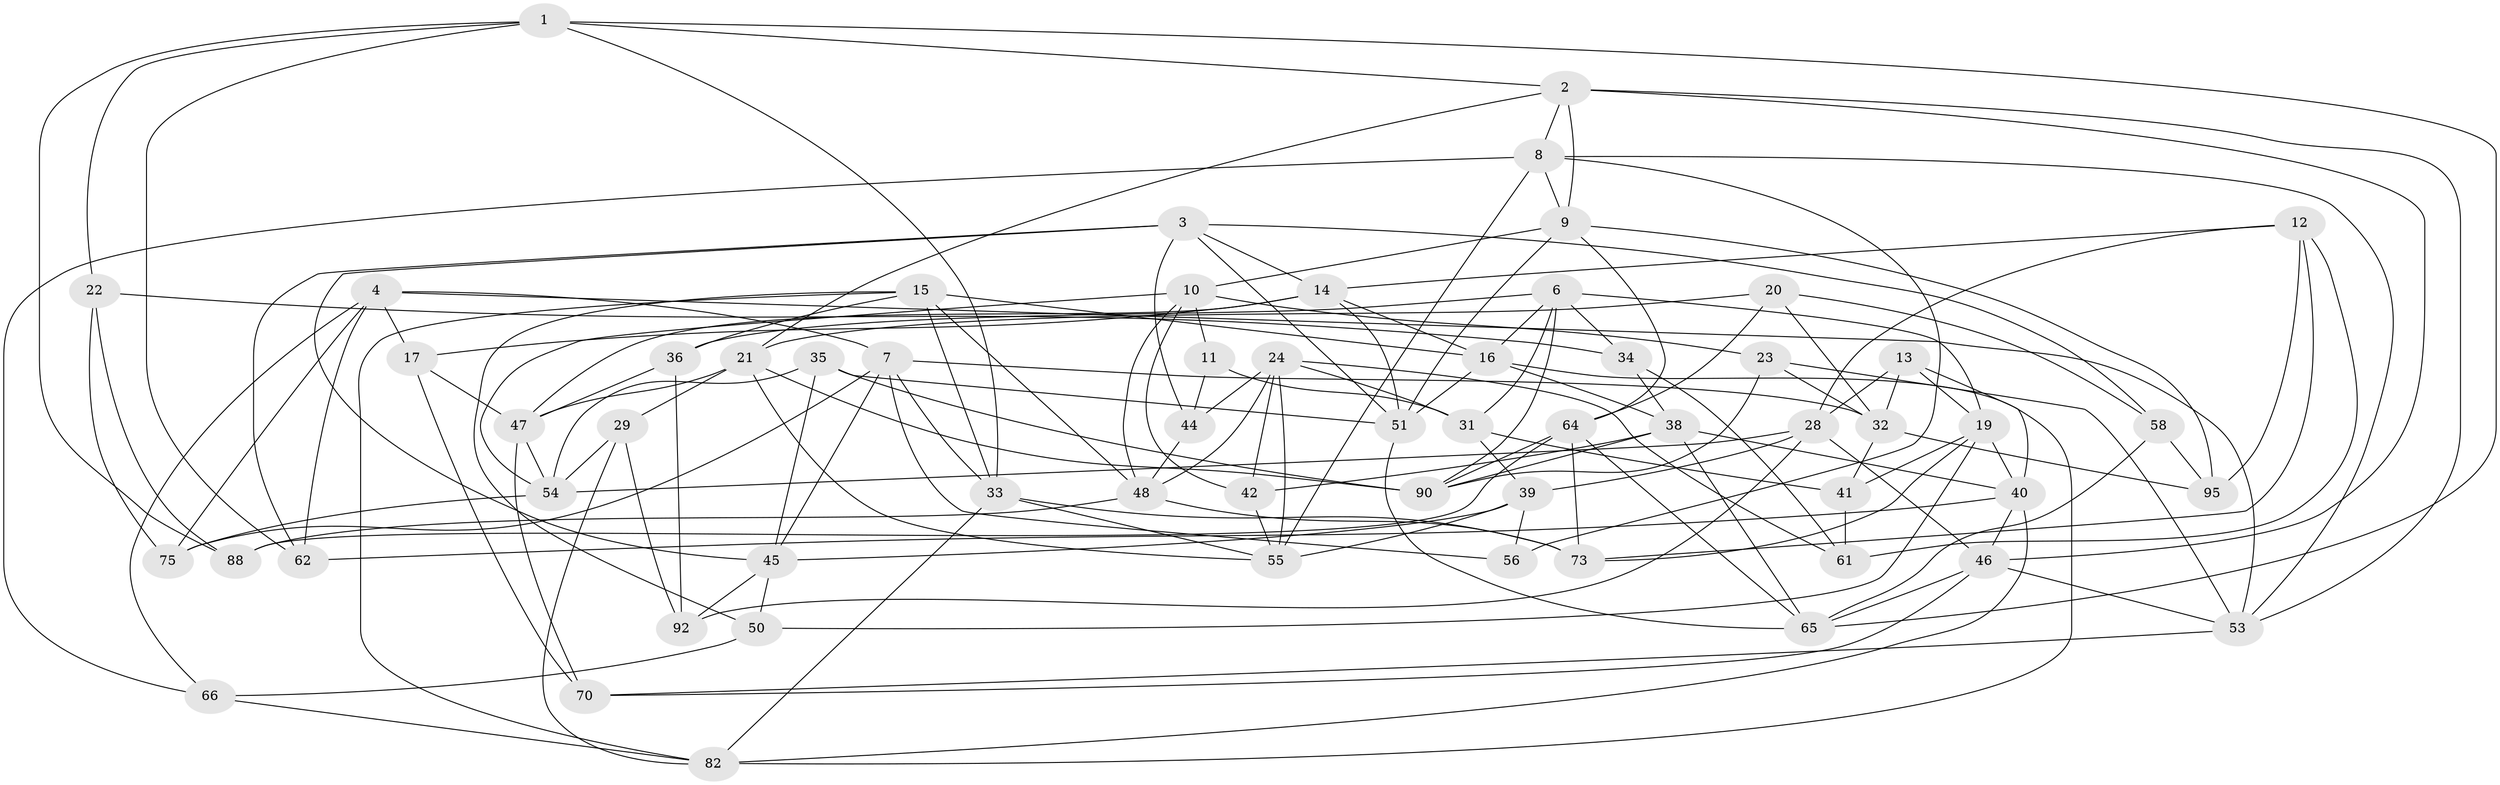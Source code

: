 // Generated by graph-tools (version 1.1) at 2025/24/03/03/25 07:24:27]
// undirected, 60 vertices, 153 edges
graph export_dot {
graph [start="1"]
  node [color=gray90,style=filled];
  1 [super="+37"];
  2 [super="+30"];
  3 [super="+43"];
  4 [super="+5"];
  6 [super="+67"];
  7 [super="+25"];
  8 [super="+76"];
  9 [super="+77"];
  10 [super="+27"];
  11;
  12 [super="+18"];
  13;
  14 [super="+59"];
  15 [super="+57"];
  16 [super="+60"];
  17;
  19 [super="+86"];
  20;
  21 [super="+91"];
  22;
  23;
  24 [super="+26"];
  28 [super="+80"];
  29;
  31 [super="+49"];
  32 [super="+71"];
  33 [super="+68"];
  34;
  35;
  36;
  38 [super="+52"];
  39 [super="+96"];
  40 [super="+78"];
  41;
  42;
  44;
  45 [super="+84"];
  46 [super="+63"];
  47 [super="+89"];
  48 [super="+83"];
  50;
  51 [super="+79"];
  53 [super="+94"];
  54 [super="+69"];
  55 [super="+72"];
  56;
  58;
  61;
  62;
  64 [super="+74"];
  65 [super="+87"];
  66;
  70;
  73 [super="+81"];
  75;
  82 [super="+85"];
  88;
  90 [super="+93"];
  92;
  95;
  1 -- 2;
  1 -- 88;
  1 -- 22;
  1 -- 62;
  1 -- 33;
  1 -- 65;
  2 -- 46;
  2 -- 9;
  2 -- 21;
  2 -- 8;
  2 -- 53;
  3 -- 58;
  3 -- 45;
  3 -- 62;
  3 -- 51;
  3 -- 44;
  3 -- 14;
  4 -- 17;
  4 -- 75;
  4 -- 7;
  4 -- 66;
  4 -- 53;
  4 -- 62;
  6 -- 90;
  6 -- 34;
  6 -- 36;
  6 -- 16;
  6 -- 19;
  6 -- 31;
  7 -- 75;
  7 -- 56;
  7 -- 45;
  7 -- 32;
  7 -- 33;
  8 -- 56;
  8 -- 66;
  8 -- 9;
  8 -- 55;
  8 -- 53;
  9 -- 10;
  9 -- 64;
  9 -- 95;
  9 -- 51;
  10 -- 42;
  10 -- 23;
  10 -- 48;
  10 -- 11;
  10 -- 54;
  11 -- 31 [weight=2];
  11 -- 44;
  12 -- 61;
  12 -- 73 [weight=2];
  12 -- 28;
  12 -- 14;
  12 -- 95;
  13 -- 32;
  13 -- 19;
  13 -- 28;
  13 -- 40;
  14 -- 17;
  14 -- 16;
  14 -- 47;
  14 -- 51;
  15 -- 16;
  15 -- 50;
  15 -- 48;
  15 -- 33;
  15 -- 82;
  15 -- 36;
  16 -- 82;
  16 -- 38;
  16 -- 51;
  17 -- 70;
  17 -- 47;
  19 -- 73;
  19 -- 50;
  19 -- 41;
  19 -- 40;
  20 -- 32;
  20 -- 58;
  20 -- 21;
  20 -- 64;
  21 -- 90;
  21 -- 55;
  21 -- 29;
  21 -- 47;
  22 -- 88;
  22 -- 75;
  22 -- 34;
  23 -- 53;
  23 -- 90;
  23 -- 32;
  24 -- 61;
  24 -- 42;
  24 -- 44;
  24 -- 31;
  24 -- 48;
  24 -- 55;
  28 -- 39;
  28 -- 46;
  28 -- 54;
  28 -- 92;
  29 -- 92;
  29 -- 82;
  29 -- 54;
  31 -- 41;
  31 -- 39;
  32 -- 41;
  32 -- 95;
  33 -- 55;
  33 -- 82;
  33 -- 73;
  34 -- 61;
  34 -- 38;
  35 -- 90;
  35 -- 51;
  35 -- 45;
  35 -- 54;
  36 -- 92;
  36 -- 47;
  38 -- 65;
  38 -- 42;
  38 -- 90;
  38 -- 40;
  39 -- 56 [weight=2];
  39 -- 45;
  39 -- 55;
  40 -- 62;
  40 -- 82;
  40 -- 46;
  41 -- 61;
  42 -- 55;
  44 -- 48;
  45 -- 50;
  45 -- 92;
  46 -- 70;
  46 -- 53;
  46 -- 65;
  47 -- 54;
  47 -- 70;
  48 -- 88;
  48 -- 73;
  50 -- 66;
  51 -- 65;
  53 -- 70;
  54 -- 75;
  58 -- 65;
  58 -- 95;
  64 -- 73;
  64 -- 90;
  64 -- 88;
  64 -- 65;
  66 -- 82;
}
